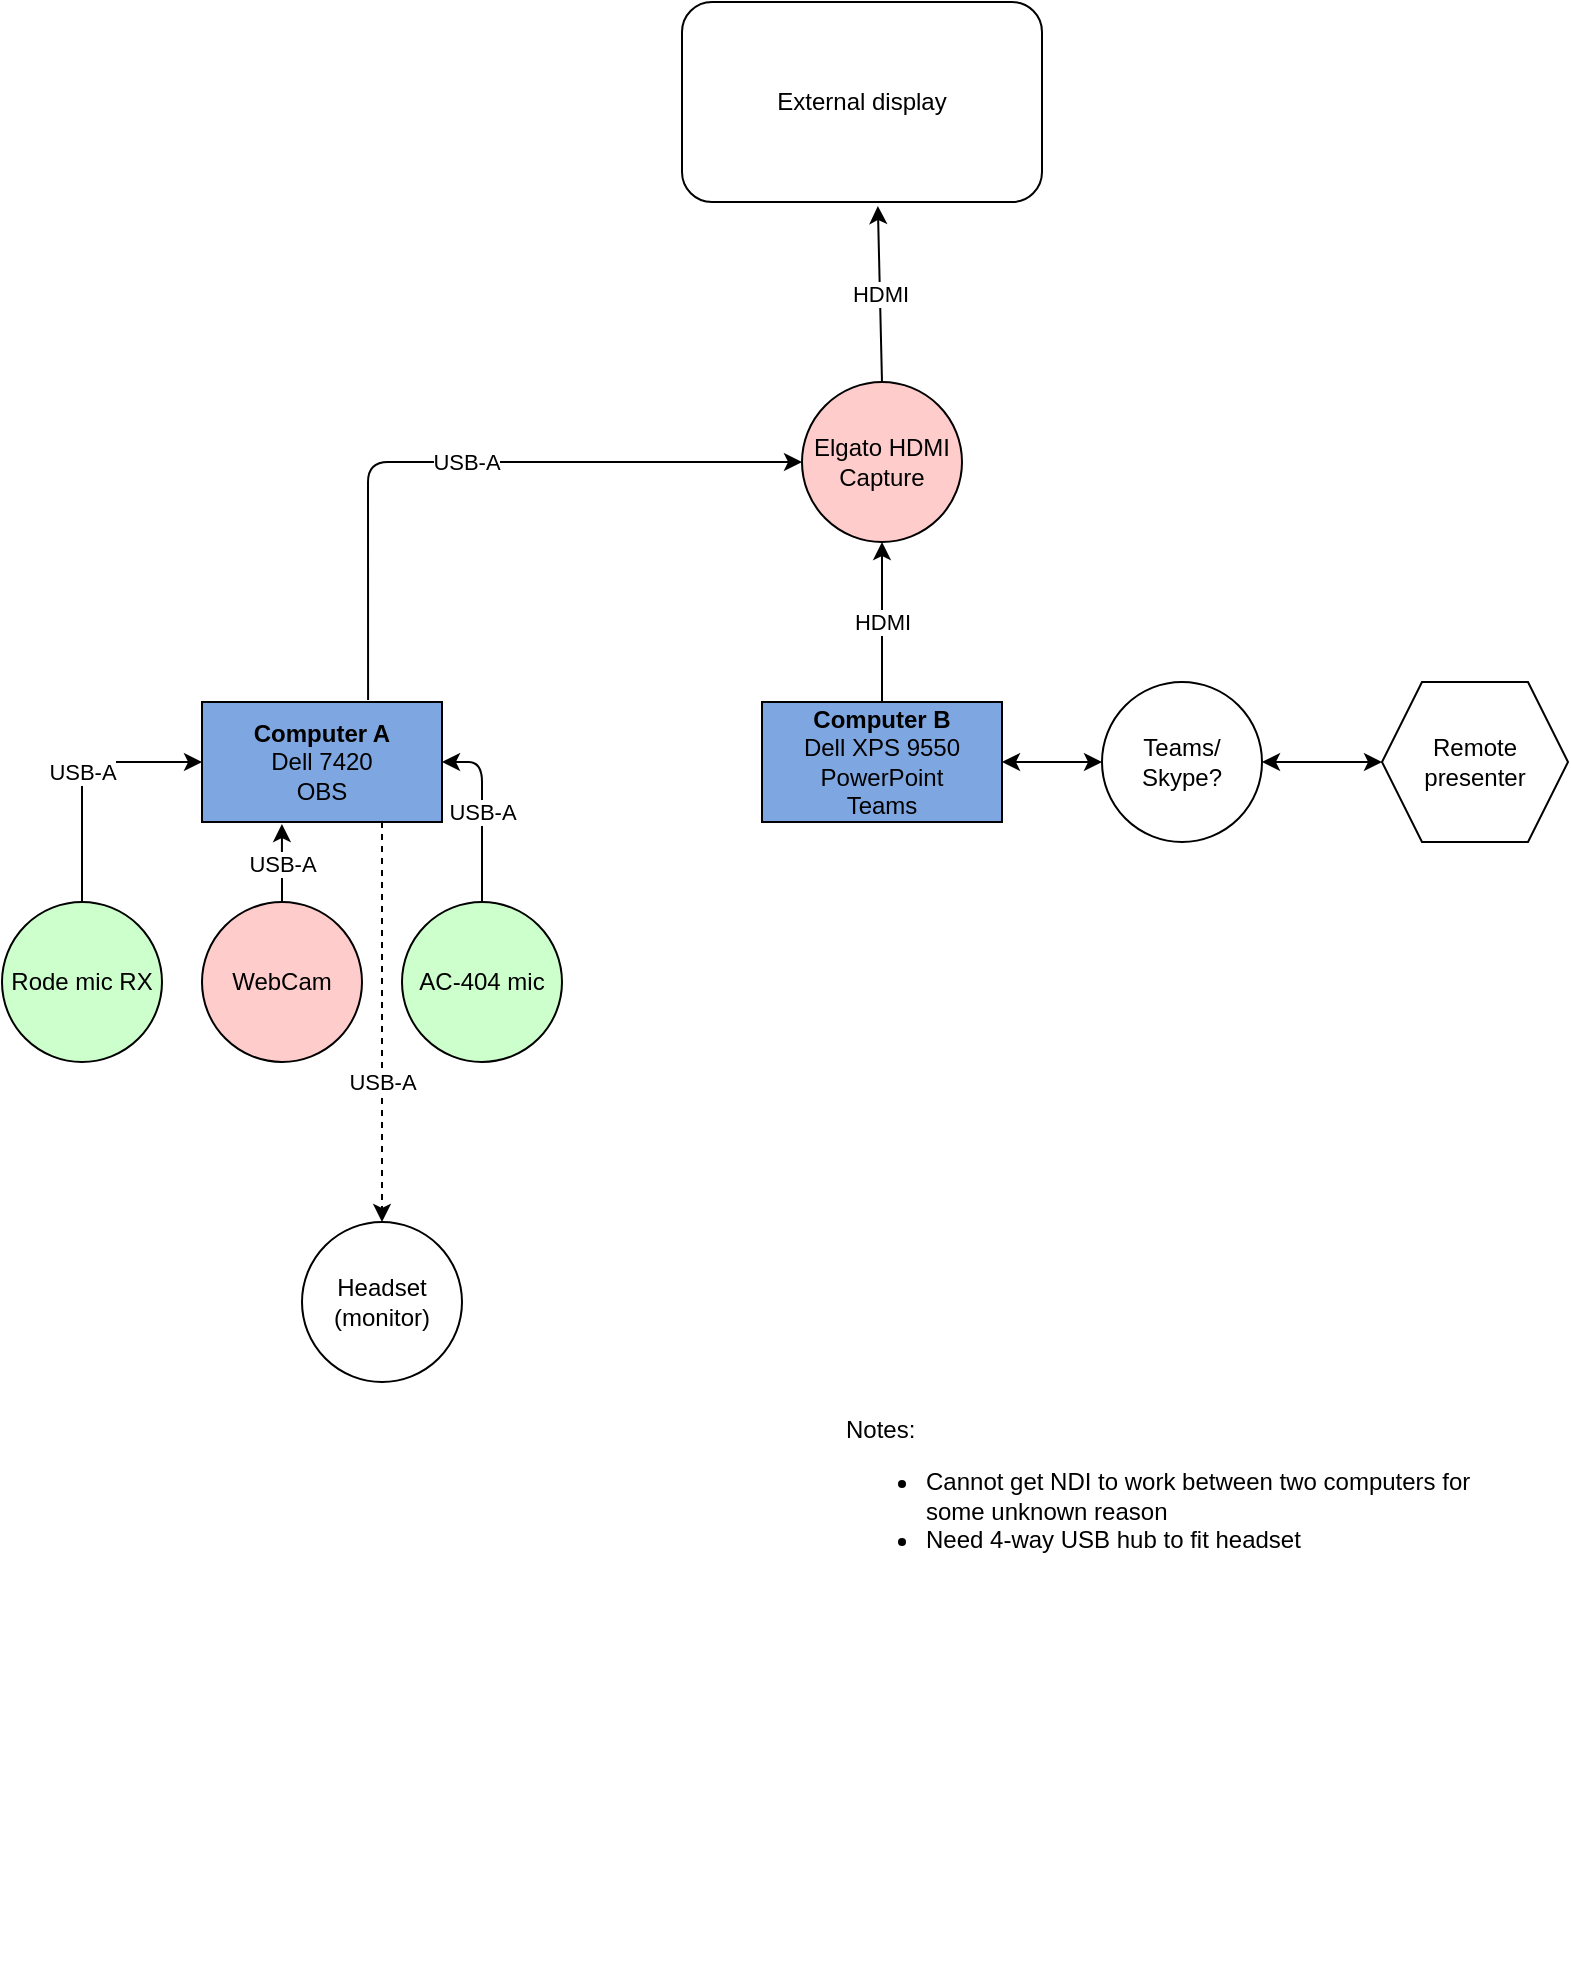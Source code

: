 <mxfile version="14.6.6" type="github">
  <diagram id="g536wSOpLBMmxYYWp5ki" name="Page-1">
    <mxGraphModel dx="2062" dy="1152" grid="1" gridSize="10" guides="1" tooltips="1" connect="1" arrows="1" fold="1" page="1" pageScale="1" pageWidth="827" pageHeight="1169" math="0" shadow="0">
      <root>
        <mxCell id="0" />
        <mxCell id="1" parent="0" />
        <mxCell id="oZSlwUcGQeWg7HEZ2WSq-1" value="&lt;div&gt;&lt;b&gt;Computer A&lt;/b&gt;&lt;/div&gt;&lt;div&gt;Dell 7420&lt;/div&gt;&lt;div&gt;OBS&lt;/div&gt;" style="rounded=0;whiteSpace=wrap;html=1;fillColor=#7EA6E0;" parent="1" vertex="1">
          <mxGeometry x="120" y="370" width="120" height="60" as="geometry" />
        </mxCell>
        <mxCell id="oZSlwUcGQeWg7HEZ2WSq-3" value="&lt;div&gt;&lt;b&gt;Computer B&lt;/b&gt;&lt;/div&gt;&lt;div&gt;Dell XPS 9550&lt;/div&gt;&lt;div&gt;PowerPoint&lt;/div&gt;&lt;div&gt;Teams&lt;br&gt;&lt;/div&gt;" style="rounded=0;whiteSpace=wrap;html=1;fillColor=#7EA6E0;" parent="1" vertex="1">
          <mxGeometry x="400" y="370" width="120" height="60" as="geometry" />
        </mxCell>
        <mxCell id="oZSlwUcGQeWg7HEZ2WSq-4" value="Elgato HDMI Capture" style="ellipse;whiteSpace=wrap;html=1;aspect=fixed;fillColor=#FFCCCC;" parent="1" vertex="1">
          <mxGeometry x="420" y="210" width="80" height="80" as="geometry" />
        </mxCell>
        <mxCell id="oZSlwUcGQeWg7HEZ2WSq-5" value="External display" style="rounded=1;whiteSpace=wrap;html=1;" parent="1" vertex="1">
          <mxGeometry x="360" y="20" width="180" height="100" as="geometry" />
        </mxCell>
        <mxCell id="oZSlwUcGQeWg7HEZ2WSq-6" value="HDMI" style="endArrow=classic;html=1;entryX=0.5;entryY=1;entryDx=0;entryDy=0;" parent="1" source="oZSlwUcGQeWg7HEZ2WSq-3" target="oZSlwUcGQeWg7HEZ2WSq-4" edge="1">
          <mxGeometry width="50" height="50" relative="1" as="geometry">
            <mxPoint x="449.5" y="330" as="sourcePoint" />
            <mxPoint x="449.5" y="290" as="targetPoint" />
          </mxGeometry>
        </mxCell>
        <mxCell id="oZSlwUcGQeWg7HEZ2WSq-9" value="HDMI" style="endArrow=classic;html=1;entryX=0.544;entryY=1.02;entryDx=0;entryDy=0;entryPerimeter=0;exitX=0.5;exitY=0;exitDx=0;exitDy=0;" parent="1" source="oZSlwUcGQeWg7HEZ2WSq-4" target="oZSlwUcGQeWg7HEZ2WSq-5" edge="1">
          <mxGeometry width="50" height="50" relative="1" as="geometry">
            <mxPoint x="458" y="190" as="sourcePoint" />
            <mxPoint x="510" y="160" as="targetPoint" />
          </mxGeometry>
        </mxCell>
        <mxCell id="oZSlwUcGQeWg7HEZ2WSq-10" value="USB-A" style="endArrow=classic;html=1;entryX=0;entryY=0.5;entryDx=0;entryDy=0;exitX=0.692;exitY=-0.017;exitDx=0;exitDy=0;exitPerimeter=0;" parent="1" source="oZSlwUcGQeWg7HEZ2WSq-1" target="oZSlwUcGQeWg7HEZ2WSq-4" edge="1">
          <mxGeometry relative="1" as="geometry">
            <mxPoint x="300" y="249.5" as="sourcePoint" />
            <mxPoint x="400" y="249.5" as="targetPoint" />
            <Array as="points">
              <mxPoint x="203" y="250" />
            </Array>
          </mxGeometry>
        </mxCell>
        <mxCell id="oZSlwUcGQeWg7HEZ2WSq-12" value="Rode mic RX" style="ellipse;whiteSpace=wrap;html=1;aspect=fixed;fillColor=#CCFFCC;" parent="1" vertex="1">
          <mxGeometry x="20" y="470" width="80" height="80" as="geometry" />
        </mxCell>
        <mxCell id="oZSlwUcGQeWg7HEZ2WSq-13" value="WebCam" style="ellipse;whiteSpace=wrap;html=1;aspect=fixed;fillColor=#FFCCCC;" parent="1" vertex="1">
          <mxGeometry x="120" y="470" width="80" height="80" as="geometry" />
        </mxCell>
        <mxCell id="oZSlwUcGQeWg7HEZ2WSq-14" value="AC-404 mic" style="ellipse;whiteSpace=wrap;html=1;aspect=fixed;fillColor=#CCFFCC;" parent="1" vertex="1">
          <mxGeometry x="220" y="470" width="80" height="80" as="geometry" />
        </mxCell>
        <mxCell id="oZSlwUcGQeWg7HEZ2WSq-15" value="Headset (monitor)" style="ellipse;whiteSpace=wrap;html=1;aspect=fixed;" parent="1" vertex="1">
          <mxGeometry x="170" y="630" width="80" height="80" as="geometry" />
        </mxCell>
        <mxCell id="3eTjlPZ8RlrqOrfZ9lEg-1" value="USB-A" style="endArrow=classic;html=1;exitX=0.5;exitY=0;exitDx=0;exitDy=0;entryX=0;entryY=0.5;entryDx=0;entryDy=0;" edge="1" parent="1" source="oZSlwUcGQeWg7HEZ2WSq-12" target="oZSlwUcGQeWg7HEZ2WSq-1">
          <mxGeometry width="50" height="50" relative="1" as="geometry">
            <mxPoint x="35" y="440" as="sourcePoint" />
            <mxPoint x="85" y="390" as="targetPoint" />
            <Array as="points">
              <mxPoint x="60" y="400" />
            </Array>
          </mxGeometry>
        </mxCell>
        <mxCell id="3eTjlPZ8RlrqOrfZ9lEg-2" value="USB-A" style="endArrow=classic;html=1;exitX=0.5;exitY=0;exitDx=0;exitDy=0;entryX=0.333;entryY=1.017;entryDx=0;entryDy=0;entryPerimeter=0;" edge="1" parent="1" source="oZSlwUcGQeWg7HEZ2WSq-13" target="oZSlwUcGQeWg7HEZ2WSq-1">
          <mxGeometry width="50" height="50" relative="1" as="geometry">
            <mxPoint x="390" y="610" as="sourcePoint" />
            <mxPoint x="440" y="560" as="targetPoint" />
          </mxGeometry>
        </mxCell>
        <mxCell id="3eTjlPZ8RlrqOrfZ9lEg-3" value="USB-A" style="endArrow=classic;html=1;exitX=0.5;exitY=0;exitDx=0;exitDy=0;entryX=1;entryY=0.5;entryDx=0;entryDy=0;" edge="1" parent="1" source="oZSlwUcGQeWg7HEZ2WSq-14" target="oZSlwUcGQeWg7HEZ2WSq-1">
          <mxGeometry width="50" height="50" relative="1" as="geometry">
            <mxPoint x="390" y="610" as="sourcePoint" />
            <mxPoint x="440" y="560" as="targetPoint" />
            <Array as="points">
              <mxPoint x="260" y="400" />
            </Array>
          </mxGeometry>
        </mxCell>
        <mxCell id="3eTjlPZ8RlrqOrfZ9lEg-4" value="USB-A" style="endArrow=classic;html=1;entryX=0.5;entryY=0;entryDx=0;entryDy=0;dashed=1;exitX=0.75;exitY=1;exitDx=0;exitDy=0;" edge="1" parent="1" source="oZSlwUcGQeWg7HEZ2WSq-1" target="oZSlwUcGQeWg7HEZ2WSq-15">
          <mxGeometry x="0.3" width="50" height="50" relative="1" as="geometry">
            <mxPoint x="240" y="580" as="sourcePoint" />
            <mxPoint x="240" y="580" as="targetPoint" />
            <Array as="points">
              <mxPoint x="210" y="580" />
            </Array>
            <mxPoint as="offset" />
          </mxGeometry>
        </mxCell>
        <mxCell id="3eTjlPZ8RlrqOrfZ9lEg-5" value="&lt;div&gt;Teams/&lt;/div&gt;&lt;div&gt;Skype?&lt;/div&gt;" style="ellipse;whiteSpace=wrap;html=1;aspect=fixed;" vertex="1" parent="1">
          <mxGeometry x="570" y="360" width="80" height="80" as="geometry" />
        </mxCell>
        <mxCell id="3eTjlPZ8RlrqOrfZ9lEg-6" value="" style="endArrow=classic;startArrow=classic;html=1;entryX=0;entryY=0.5;entryDx=0;entryDy=0;exitX=1;exitY=0.5;exitDx=0;exitDy=0;" edge="1" parent="1" source="oZSlwUcGQeWg7HEZ2WSq-3" target="3eTjlPZ8RlrqOrfZ9lEg-5">
          <mxGeometry width="50" height="50" relative="1" as="geometry">
            <mxPoint x="390" y="610" as="sourcePoint" />
            <mxPoint x="440" y="560" as="targetPoint" />
          </mxGeometry>
        </mxCell>
        <mxCell id="3eTjlPZ8RlrqOrfZ9lEg-7" value="" style="endArrow=classic;startArrow=classic;html=1;exitX=1;exitY=0.5;exitDx=0;exitDy=0;entryX=0;entryY=0.5;entryDx=0;entryDy=0;" edge="1" parent="1" source="3eTjlPZ8RlrqOrfZ9lEg-5" target="3eTjlPZ8RlrqOrfZ9lEg-9">
          <mxGeometry width="50" height="50" relative="1" as="geometry">
            <mxPoint x="660" y="400" as="sourcePoint" />
            <mxPoint x="710" y="400" as="targetPoint" />
          </mxGeometry>
        </mxCell>
        <mxCell id="3eTjlPZ8RlrqOrfZ9lEg-9" value="Remote presenter" style="shape=hexagon;perimeter=hexagonPerimeter2;whiteSpace=wrap;html=1;fixedSize=1;" vertex="1" parent="1">
          <mxGeometry x="710" y="360" width="93" height="80" as="geometry" />
        </mxCell>
        <mxCell id="3eTjlPZ8RlrqOrfZ9lEg-10" value="&lt;div&gt;Notes:&lt;/div&gt;&lt;div&gt;&lt;ul&gt;&lt;li&gt;Cannot get NDI to work between two computers for some unknown reason&lt;/li&gt;&lt;li&gt;Need 4-way USB hub to fit headset&lt;br&gt;&lt;/li&gt;&lt;/ul&gt;&lt;/div&gt;" style="text;html=1;strokeColor=none;fillColor=none;align=left;verticalAlign=top;whiteSpace=wrap;rounded=0;labelPosition=center;verticalLabelPosition=middle;" vertex="1" parent="1">
          <mxGeometry x="440" y="720" width="330" height="290" as="geometry" />
        </mxCell>
      </root>
    </mxGraphModel>
  </diagram>
</mxfile>
